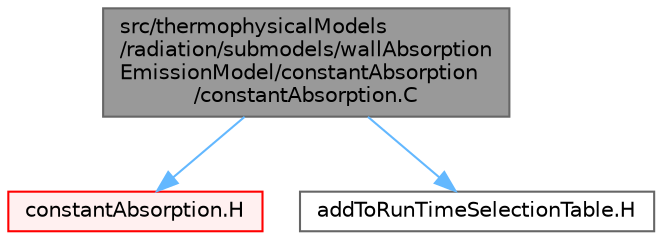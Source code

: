 digraph "src/thermophysicalModels/radiation/submodels/wallAbsorptionEmissionModel/constantAbsorption/constantAbsorption.C"
{
 // LATEX_PDF_SIZE
  bgcolor="transparent";
  edge [fontname=Helvetica,fontsize=10,labelfontname=Helvetica,labelfontsize=10];
  node [fontname=Helvetica,fontsize=10,shape=box,height=0.2,width=0.4];
  Node1 [id="Node000001",label="src/thermophysicalModels\l/radiation/submodels/wallAbsorption\lEmissionModel/constantAbsorption\l/constantAbsorption.C",height=0.2,width=0.4,color="gray40", fillcolor="grey60", style="filled", fontcolor="black",tooltip=" "];
  Node1 -> Node2 [id="edge1_Node000001_Node000002",color="steelblue1",style="solid",tooltip=" "];
  Node2 [id="Node000002",label="constantAbsorption.H",height=0.2,width=0.4,color="red", fillcolor="#FFF0F0", style="filled",URL="$constantAbsorption_8H.html",tooltip=" "];
  Node1 -> Node243 [id="edge2_Node000001_Node000243",color="steelblue1",style="solid",tooltip=" "];
  Node243 [id="Node000243",label="addToRunTimeSelectionTable.H",height=0.2,width=0.4,color="grey40", fillcolor="white", style="filled",URL="$addToRunTimeSelectionTable_8H.html",tooltip="Macros for easy insertion into run-time selection tables."];
}
